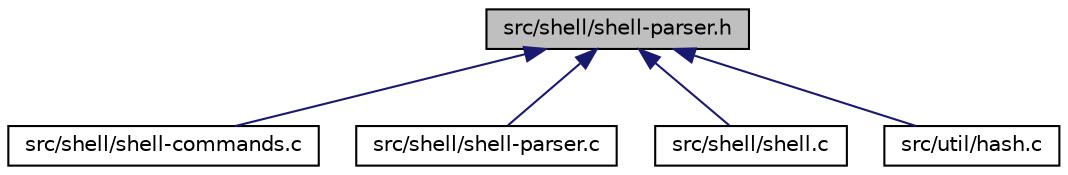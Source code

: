 digraph "src/shell/shell-parser.h"
{
 // LATEX_PDF_SIZE
  edge [fontname="Helvetica",fontsize="10",labelfontname="Helvetica",labelfontsize="10"];
  node [fontname="Helvetica",fontsize="10",shape=record];
  Node1 [label="src/shell/shell-parser.h",height=0.2,width=0.4,color="black", fillcolor="grey75", style="filled", fontcolor="black",tooltip="Defines the interface for shell command parsing in the PennOS project. It includes function prototype..."];
  Node1 -> Node2 [dir="back",color="midnightblue",fontsize="10",style="solid"];
  Node2 [label="src/shell/shell-commands.c",height=0.2,width=0.4,color="black", fillcolor="white", style="filled",URL="$shell-commands_8c.html",tooltip="This file implements all shell commands and built-in functions for the PennOS project...."];
  Node1 -> Node3 [dir="back",color="midnightblue",fontsize="10",style="solid"];
  Node3 [label="src/shell/shell-parser.c",height=0.2,width=0.4,color="black", fillcolor="white", style="filled",URL="$shell-parser_8c.html",tooltip="Implements the parsing and execution of shell commands for the PennOS project. This file contains the..."];
  Node1 -> Node4 [dir="back",color="midnightblue",fontsize="10",style="solid"];
  Node4 [label="src/shell/shell.c",height=0.2,width=0.4,color="black", fillcolor="white", style="filled",URL="$shell_8c.html",tooltip="C file for the PennOS shell, containing functions for the shell."];
  Node1 -> Node5 [dir="back",color="midnightblue",fontsize="10",style="solid"];
  Node5 [label="src/util/hash.c",height=0.2,width=0.4,color="black", fillcolor="white", style="filled",URL="$hash_8c.html",tooltip="Implementation of hash table functions for command processing."];
}

